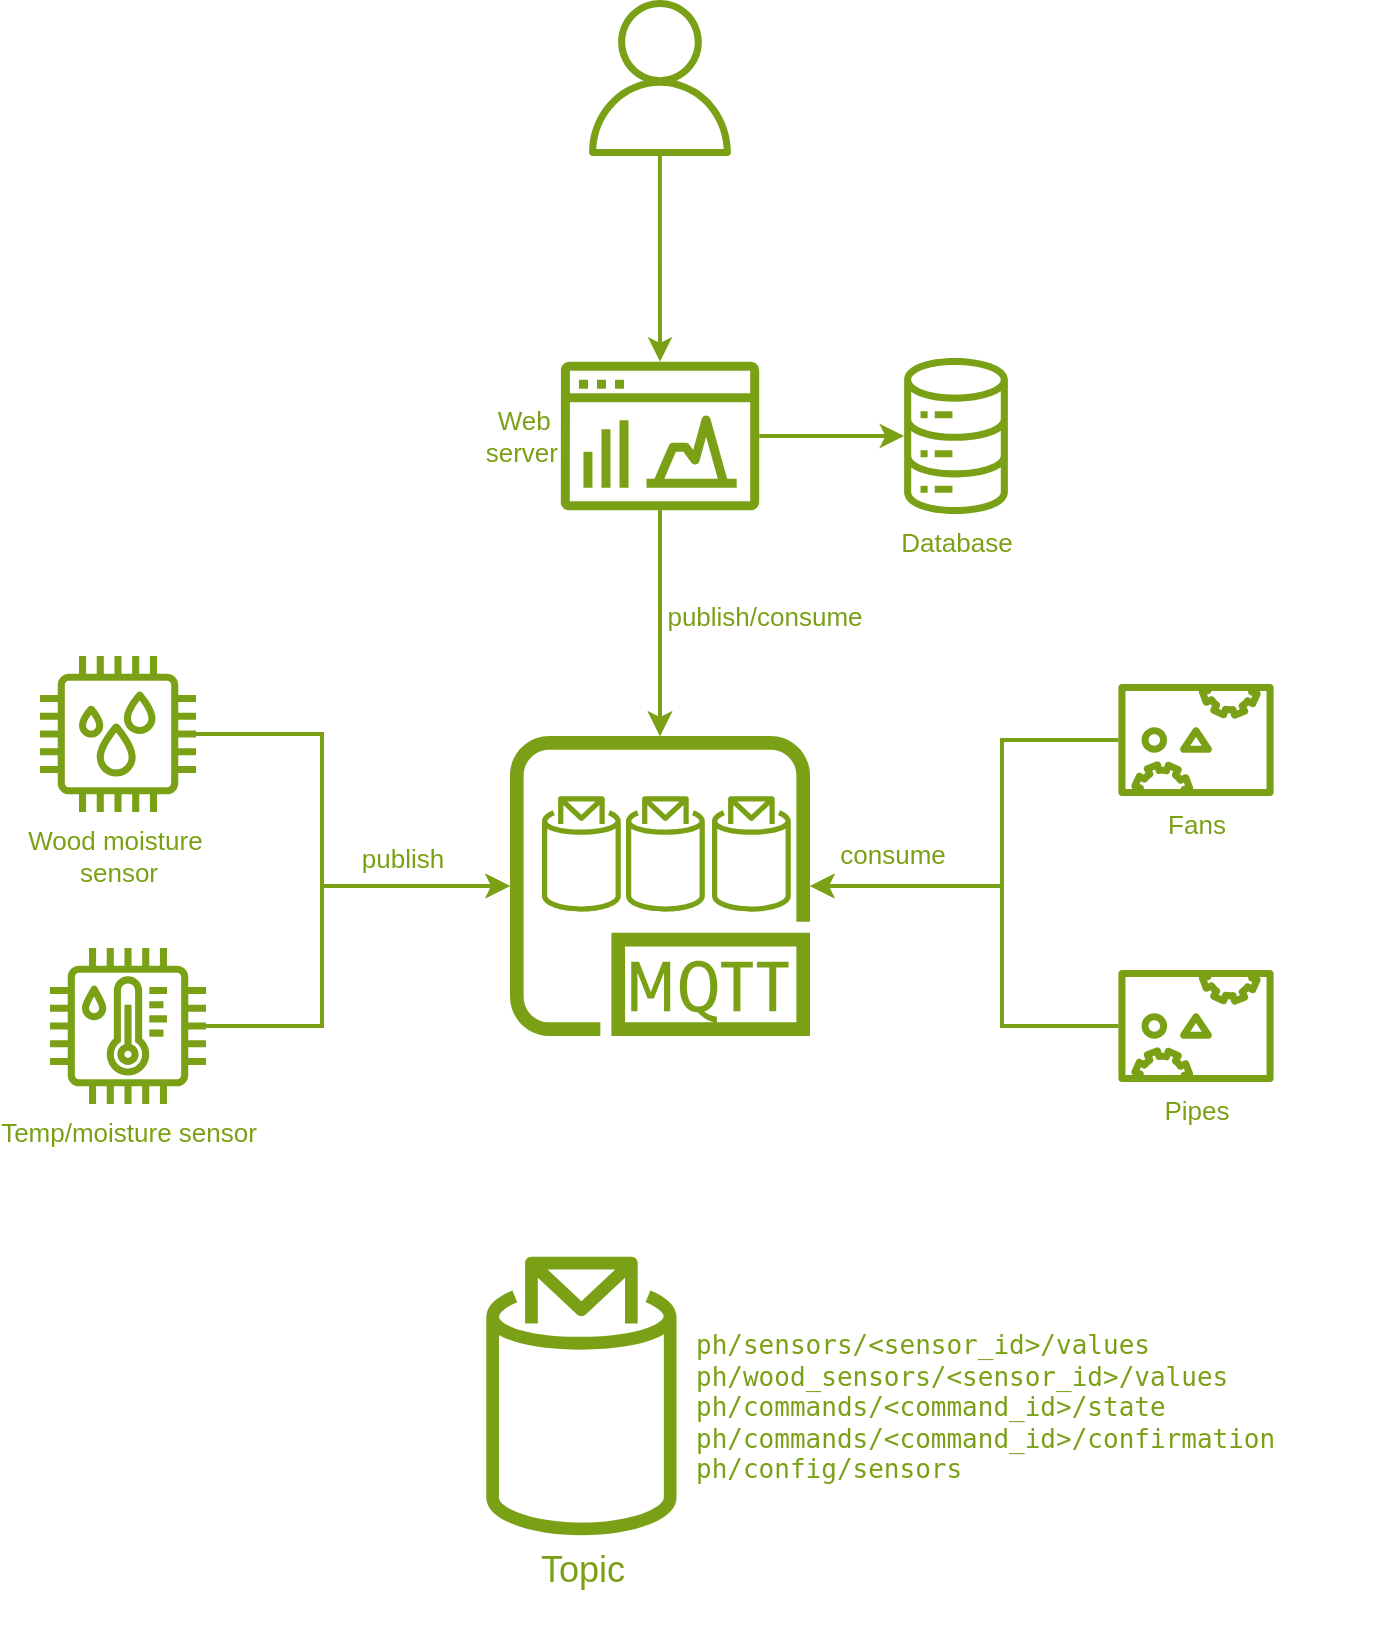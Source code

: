 <mxfile version="24.8.0">
  <diagram name="Page-1" id="GxixDLq5Sg1r-jbVdXjj">
    <mxGraphModel dx="2074" dy="1114" grid="1" gridSize="10" guides="1" tooltips="1" connect="1" arrows="1" fold="1" page="1" pageScale="1" pageWidth="827" pageHeight="1169" math="0" shadow="0">
      <root>
        <mxCell id="0" />
        <mxCell id="1" parent="0" />
        <mxCell id="tj6Gsa1gZ65bD3j8rmmn-37" style="edgeStyle=orthogonalEdgeStyle;shape=connector;rounded=0;orthogonalLoop=1;jettySize=auto;html=1;strokeColor=#7AA116;strokeWidth=2;align=center;verticalAlign=middle;fontFamily=Helvetica;fontSize=11;fontColor=default;labelBackgroundColor=default;endArrow=classic;" edge="1" parent="1" source="tj6Gsa1gZ65bD3j8rmmn-19" target="tj6Gsa1gZ65bD3j8rmmn-21">
          <mxGeometry relative="1" as="geometry">
            <Array as="points">
              <mxPoint x="240" y="605" />
              <mxPoint x="240" y="535" />
            </Array>
          </mxGeometry>
        </mxCell>
        <mxCell id="tj6Gsa1gZ65bD3j8rmmn-38" value="&lt;div style=&quot;font-size: 13px;&quot;&gt;publish&lt;/div&gt;" style="edgeLabel;html=1;align=center;verticalAlign=middle;resizable=0;points=[];fontFamily=Helvetica;fontSize=13;fontColor=#7AA116;labelBackgroundColor=default;" vertex="1" connectable="0" parent="tj6Gsa1gZ65bD3j8rmmn-37">
          <mxGeometry x="0.765" y="3" relative="1" as="geometry">
            <mxPoint x="-28" y="-11" as="offset" />
          </mxGeometry>
        </mxCell>
        <mxCell id="tj6Gsa1gZ65bD3j8rmmn-19" value="&lt;div style=&quot;font-size: 13px;&quot;&gt;&lt;font color=&quot;#7aa116&quot; style=&quot;font-size: 13px;&quot;&gt;Temp/moisture sensor&lt;/font&gt;&lt;/div&gt;&lt;div style=&quot;font-size: 13px;&quot;&gt;&lt;font color=&quot;#7aa116&quot; style=&quot;font-size: 13px;&quot;&gt;&lt;br style=&quot;font-size: 13px;&quot;&gt;&lt;/font&gt;&lt;/div&gt;" style="sketch=0;outlineConnect=0;fontColor=#232F3E;gradientColor=none;fillColor=#7AA116;strokeColor=none;dashed=0;verticalLabelPosition=bottom;verticalAlign=top;align=center;html=1;fontSize=13;fontStyle=0;aspect=fixed;pointerEvents=1;shape=mxgraph.aws4.iot_thing_temperature_humidity_sensor;" vertex="1" parent="1">
          <mxGeometry x="104" y="566" width="78" height="78" as="geometry" />
        </mxCell>
        <mxCell id="tj6Gsa1gZ65bD3j8rmmn-33" style="edgeStyle=orthogonalEdgeStyle;shape=connector;rounded=0;orthogonalLoop=1;jettySize=auto;html=1;strokeColor=#7AA116;strokeWidth=2;align=center;verticalAlign=middle;fontFamily=Helvetica;fontSize=11;fontColor=default;labelBackgroundColor=default;endArrow=classic;" edge="1" parent="1" source="tj6Gsa1gZ65bD3j8rmmn-20" target="tj6Gsa1gZ65bD3j8rmmn-21">
          <mxGeometry relative="1" as="geometry">
            <Array as="points">
              <mxPoint x="240" y="459" />
              <mxPoint x="240" y="535" />
            </Array>
          </mxGeometry>
        </mxCell>
        <mxCell id="tj6Gsa1gZ65bD3j8rmmn-20" value="&lt;div style=&quot;font-size: 13px;&quot;&gt;&lt;font color=&quot;#7aa116&quot; style=&quot;font-size: 13px;&quot;&gt;Wood moisture&amp;nbsp;&lt;/font&gt;&lt;/div&gt;&lt;div style=&quot;font-size: 13px;&quot;&gt;&lt;font color=&quot;#7aa116&quot; style=&quot;font-size: 13px;&quot;&gt;sensor&lt;/font&gt;&lt;/div&gt;&lt;div style=&quot;font-size: 13px;&quot;&gt;&lt;br style=&quot;font-size: 13px;&quot;&gt;&lt;/div&gt;" style="sketch=0;outlineConnect=0;fontColor=#232F3E;gradientColor=none;fillColor=#7AA116;strokeColor=none;dashed=0;verticalLabelPosition=bottom;verticalAlign=top;align=center;html=1;fontSize=13;fontStyle=0;aspect=fixed;pointerEvents=1;shape=mxgraph.aws4.iot_thing_humidity_sensor;" vertex="1" parent="1">
          <mxGeometry x="99" y="420" width="78" height="78" as="geometry" />
        </mxCell>
        <mxCell id="tj6Gsa1gZ65bD3j8rmmn-21" value="" style="sketch=0;outlineConnect=0;fontColor=#232F3E;gradientColor=none;fillColor=#7AA116;strokeColor=none;dashed=0;verticalLabelPosition=bottom;verticalAlign=top;align=center;html=1;fontSize=12;fontStyle=0;aspect=fixed;pointerEvents=1;shape=mxgraph.aws4.mqtt_protocol;" vertex="1" parent="1">
          <mxGeometry x="334" y="460" width="150" height="150" as="geometry" />
        </mxCell>
        <mxCell id="tj6Gsa1gZ65bD3j8rmmn-23" value="Database" style="sketch=0;outlineConnect=0;fontColor=#7AA116;gradientColor=none;fillColor=#7AA116;strokeColor=none;dashed=0;verticalLabelPosition=bottom;verticalAlign=top;align=center;html=1;fontSize=13;fontStyle=0;aspect=fixed;pointerEvents=1;shape=mxgraph.aws4.iot_analytics_data_store;" vertex="1" parent="1">
          <mxGeometry x="530" y="271" width="54" height="78" as="geometry" />
        </mxCell>
        <mxCell id="tj6Gsa1gZ65bD3j8rmmn-24" value="" style="sketch=0;outlineConnect=0;fontColor=#232F3E;gradientColor=none;fillColor=#7AA116;strokeColor=none;dashed=0;verticalLabelPosition=bottom;verticalAlign=top;align=center;html=1;fontSize=12;fontStyle=0;aspect=fixed;pointerEvents=1;shape=mxgraph.aws4.topic_2;" vertex="1" parent="1">
          <mxGeometry x="350" y="490" width="39.41" height="58" as="geometry" />
        </mxCell>
        <mxCell id="tj6Gsa1gZ65bD3j8rmmn-25" value="" style="sketch=0;outlineConnect=0;fontColor=#232F3E;gradientColor=none;fillColor=#7AA116;strokeColor=none;dashed=0;verticalLabelPosition=bottom;verticalAlign=top;align=center;html=1;fontSize=12;fontStyle=0;aspect=fixed;pointerEvents=1;shape=mxgraph.aws4.topic_2;" vertex="1" parent="1">
          <mxGeometry x="392" y="490" width="39.41" height="58" as="geometry" />
        </mxCell>
        <mxCell id="tj6Gsa1gZ65bD3j8rmmn-26" value="" style="sketch=0;outlineConnect=0;fontColor=#232F3E;gradientColor=none;fillColor=#7AA116;strokeColor=none;dashed=0;verticalLabelPosition=bottom;verticalAlign=top;align=center;html=1;fontSize=12;fontStyle=0;aspect=fixed;pointerEvents=1;shape=mxgraph.aws4.topic_2;" vertex="1" parent="1">
          <mxGeometry x="435" y="490" width="39.41" height="58" as="geometry" />
        </mxCell>
        <mxCell id="tj6Gsa1gZ65bD3j8rmmn-41" style="edgeStyle=orthogonalEdgeStyle;shape=connector;rounded=0;orthogonalLoop=1;jettySize=auto;html=1;strokeColor=#7AA116;strokeWidth=2;align=center;verticalAlign=middle;fontFamily=Helvetica;fontSize=11;fontColor=default;labelBackgroundColor=default;endArrow=classic;" edge="1" parent="1" source="tj6Gsa1gZ65bD3j8rmmn-27" target="tj6Gsa1gZ65bD3j8rmmn-21">
          <mxGeometry relative="1" as="geometry">
            <Array as="points">
              <mxPoint x="580" y="462" />
              <mxPoint x="580" y="535" />
            </Array>
          </mxGeometry>
        </mxCell>
        <mxCell id="tj6Gsa1gZ65bD3j8rmmn-27" value="&lt;div style=&quot;font-size: 13px;&quot;&gt;Fans&lt;/div&gt;&lt;div style=&quot;font-size: 13px;&quot;&gt;&lt;br style=&quot;font-size: 13px;&quot;&gt;&lt;/div&gt;" style="sketch=0;outlineConnect=0;fontColor=#7AA116;gradientColor=none;fillColor=#7AA116;strokeColor=none;dashed=0;verticalLabelPosition=bottom;verticalAlign=top;align=center;html=1;fontSize=13;fontStyle=0;aspect=fixed;pointerEvents=1;shape=mxgraph.aws4.servo;" vertex="1" parent="1">
          <mxGeometry x="638" y="434" width="78" height="56" as="geometry" />
        </mxCell>
        <mxCell id="tj6Gsa1gZ65bD3j8rmmn-31" value="" style="edgeStyle=orthogonalEdgeStyle;rounded=0;orthogonalLoop=1;jettySize=auto;html=1;strokeColor=#7AA116;strokeWidth=2;" edge="1" parent="1" source="tj6Gsa1gZ65bD3j8rmmn-29" target="tj6Gsa1gZ65bD3j8rmmn-23">
          <mxGeometry relative="1" as="geometry" />
        </mxCell>
        <mxCell id="tj6Gsa1gZ65bD3j8rmmn-44" style="edgeStyle=orthogonalEdgeStyle;shape=connector;rounded=0;orthogonalLoop=1;jettySize=auto;html=1;strokeColor=#7AA116;strokeWidth=2;align=center;verticalAlign=middle;fontFamily=Helvetica;fontSize=11;fontColor=default;labelBackgroundColor=default;endArrow=classic;" edge="1" parent="1" source="tj6Gsa1gZ65bD3j8rmmn-29" target="tj6Gsa1gZ65bD3j8rmmn-21">
          <mxGeometry relative="1" as="geometry" />
        </mxCell>
        <mxCell id="tj6Gsa1gZ65bD3j8rmmn-45" value="publish/consume" style="edgeLabel;html=1;align=center;verticalAlign=middle;resizable=0;points=[];fontFamily=Helvetica;fontSize=13;fontColor=#7AA116;labelBackgroundColor=default;" vertex="1" connectable="0" parent="tj6Gsa1gZ65bD3j8rmmn-44">
          <mxGeometry x="0.025" y="2" relative="1" as="geometry">
            <mxPoint x="50" y="-5" as="offset" />
          </mxGeometry>
        </mxCell>
        <mxCell id="tj6Gsa1gZ65bD3j8rmmn-48" value="" style="edgeStyle=orthogonalEdgeStyle;shape=connector;rounded=0;orthogonalLoop=1;jettySize=auto;html=1;strokeColor=#7AA116;strokeWidth=2;align=center;verticalAlign=middle;fontFamily=Helvetica;fontSize=11;fontColor=default;labelBackgroundColor=default;endArrow=classic;" edge="1" parent="1" source="tj6Gsa1gZ65bD3j8rmmn-29" target="tj6Gsa1gZ65bD3j8rmmn-21">
          <mxGeometry relative="1" as="geometry" />
        </mxCell>
        <mxCell id="tj6Gsa1gZ65bD3j8rmmn-29" value="&lt;div style=&quot;font-size: 13px;&quot;&gt;Web&amp;nbsp;&lt;/div&gt;&lt;div style=&quot;font-size: 13px;&quot;&gt;server&lt;/div&gt;" style="sketch=0;outlineConnect=0;fontColor=#7AA116;gradientColor=none;fillColor=#7AA116;strokeColor=none;dashed=0;verticalLabelPosition=middle;verticalAlign=middle;align=right;html=1;fontSize=13;fontStyle=0;aspect=fixed;pointerEvents=1;shape=mxgraph.aws4.opensearch_dashboards;labelPosition=left;spacingLeft=3;" vertex="1" parent="1">
          <mxGeometry x="359.4" y="272.48" width="99.2" height="75.04" as="geometry" />
        </mxCell>
        <mxCell id="tj6Gsa1gZ65bD3j8rmmn-32" value="" style="edgeStyle=orthogonalEdgeStyle;rounded=0;orthogonalLoop=1;jettySize=auto;html=1;strokeColor=#7AA116;strokeWidth=2;align=center;verticalAlign=middle;fontFamily=Helvetica;fontSize=11;fontColor=default;labelBackgroundColor=default;endArrow=classic;" edge="1" parent="1" source="tj6Gsa1gZ65bD3j8rmmn-30" target="tj6Gsa1gZ65bD3j8rmmn-29">
          <mxGeometry relative="1" as="geometry" />
        </mxCell>
        <mxCell id="tj6Gsa1gZ65bD3j8rmmn-30" value="" style="sketch=0;outlineConnect=0;fontColor=#232F3E;gradientColor=none;fillColor=#7AA116;strokeColor=none;dashed=0;verticalLabelPosition=bottom;verticalAlign=top;align=center;html=1;fontSize=12;fontStyle=0;aspect=fixed;pointerEvents=1;shape=mxgraph.aws4.user;" vertex="1" parent="1">
          <mxGeometry x="370" y="92" width="78" height="78" as="geometry" />
        </mxCell>
        <mxCell id="tj6Gsa1gZ65bD3j8rmmn-42" style="edgeStyle=orthogonalEdgeStyle;shape=connector;rounded=0;orthogonalLoop=1;jettySize=auto;html=1;strokeColor=#7AA116;strokeWidth=2;align=center;verticalAlign=middle;fontFamily=Helvetica;fontSize=11;fontColor=default;labelBackgroundColor=default;endArrow=classic;" edge="1" parent="1" source="tj6Gsa1gZ65bD3j8rmmn-40" target="tj6Gsa1gZ65bD3j8rmmn-21">
          <mxGeometry relative="1" as="geometry">
            <Array as="points">
              <mxPoint x="580" y="605" />
              <mxPoint x="580" y="535" />
            </Array>
          </mxGeometry>
        </mxCell>
        <mxCell id="tj6Gsa1gZ65bD3j8rmmn-43" value="&lt;div style=&quot;font-size: 13px;&quot;&gt;consume&lt;/div&gt;" style="edgeLabel;html=1;align=center;verticalAlign=middle;resizable=0;points=[];fontFamily=Helvetica;fontSize=11;fontColor=#7AA116;labelBackgroundColor=default;" vertex="1" connectable="0" parent="tj6Gsa1gZ65bD3j8rmmn-42">
          <mxGeometry x="0.472" relative="1" as="geometry">
            <mxPoint x="-18" y="-16" as="offset" />
          </mxGeometry>
        </mxCell>
        <mxCell id="tj6Gsa1gZ65bD3j8rmmn-40" value="&lt;div&gt;Pipes&lt;/div&gt;&lt;div&gt;&lt;br&gt;&lt;/div&gt;" style="sketch=0;outlineConnect=0;fontColor=#7AA116;gradientColor=none;fillColor=#7AA116;strokeColor=none;dashed=0;verticalLabelPosition=bottom;verticalAlign=top;align=center;html=1;fontSize=13;fontStyle=0;aspect=fixed;pointerEvents=1;shape=mxgraph.aws4.servo;" vertex="1" parent="1">
          <mxGeometry x="638" y="577" width="78" height="56" as="geometry" />
        </mxCell>
        <mxCell id="tj6Gsa1gZ65bD3j8rmmn-46" value="&lt;div style=&quot;font-size: 18px;&quot;&gt;Topic&lt;/div&gt;&lt;div style=&quot;font-size: 18px;&quot;&gt;&lt;br style=&quot;font-size: 18px;&quot;&gt;&lt;/div&gt;" style="sketch=0;outlineConnect=0;fontColor=#7AA116;gradientColor=none;fillColor=#7AA116;strokeColor=none;dashed=0;verticalLabelPosition=bottom;verticalAlign=top;align=center;html=1;fontSize=18;fontStyle=0;aspect=fixed;pointerEvents=1;shape=mxgraph.aws4.topic_2;" vertex="1" parent="1">
          <mxGeometry x="322.14" y="720" width="95.13" height="140" as="geometry" />
        </mxCell>
        <mxCell id="tj6Gsa1gZ65bD3j8rmmn-47" value="&lt;code style=&quot;font-size: 13px;&quot;&gt;ph/sensors/&amp;lt;sensor_id&amp;gt;/values&lt;/code&gt;&lt;br&gt;&lt;code&gt;ph/wood_sensors/&amp;lt;sensor_id&amp;gt;/values&lt;/code&gt;&lt;br&gt;&lt;code&gt;ph/commands/&amp;lt;command_id&amp;gt;/state&lt;br&gt;&lt;/code&gt;&lt;code&gt;ph/commands/&amp;lt;command_id&amp;gt;/confirmation&lt;/code&gt;&lt;br&gt;&lt;code&gt;ph/config/sensors&lt;/code&gt;" style="text;whiteSpace=wrap;html=1;fontFamily=Helvetica;fontSize=13;fontColor=#7AA116;labelBackgroundColor=default;" vertex="1" parent="1">
          <mxGeometry x="425.27" y="750" width="352" height="110" as="geometry" />
        </mxCell>
      </root>
    </mxGraphModel>
  </diagram>
</mxfile>
